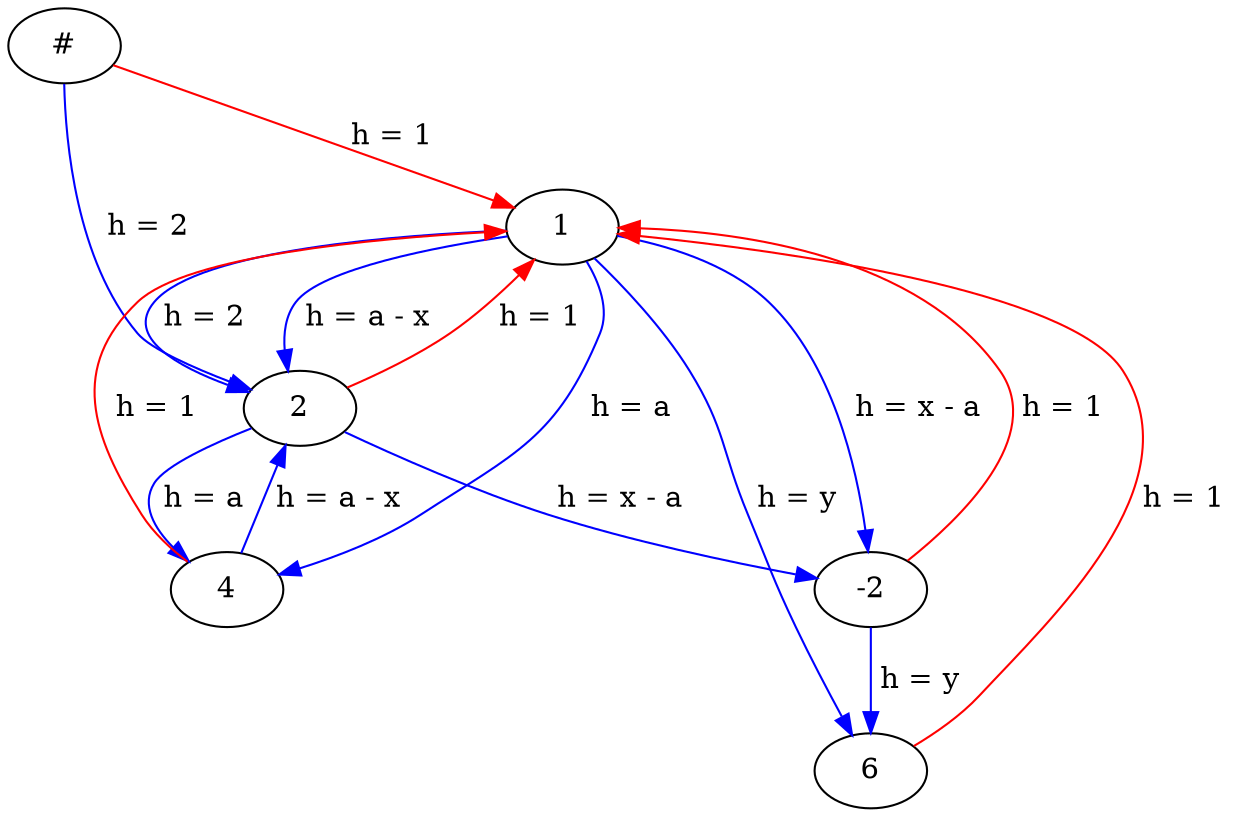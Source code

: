 digraph G{
und[label="#"]
1[label="1"]
und->1[label=" h = 1 " color="red"]
2[label="2"]
1->2[label=" h = 2 " color="blue"]
4[label="4"]
2->4[label=" h = a " color="blue"]
4->2[label=" h = a - x " color="blue"]
-2[label="-2"]
2->-2[label=" h = x - a " color="blue"]
6[label="6"]
-2->6[label=" h = y " color="blue"]
und->2[label=" h = 2 " color="blue"]
2->1[label=" h = 1 " color="red"]
1->4[label=" h = a " color="blue"]
4->1[label=" h = 1 " color="red"]
1->2[label=" h = a - x " color="blue"]
1->-2[label=" h = x - a " color="blue"]
-2->1[label=" h = 1 " color="red"]
1->6[label=" h = y " color="blue"]
6->1[label=" h = 1 " color="red"]
}
